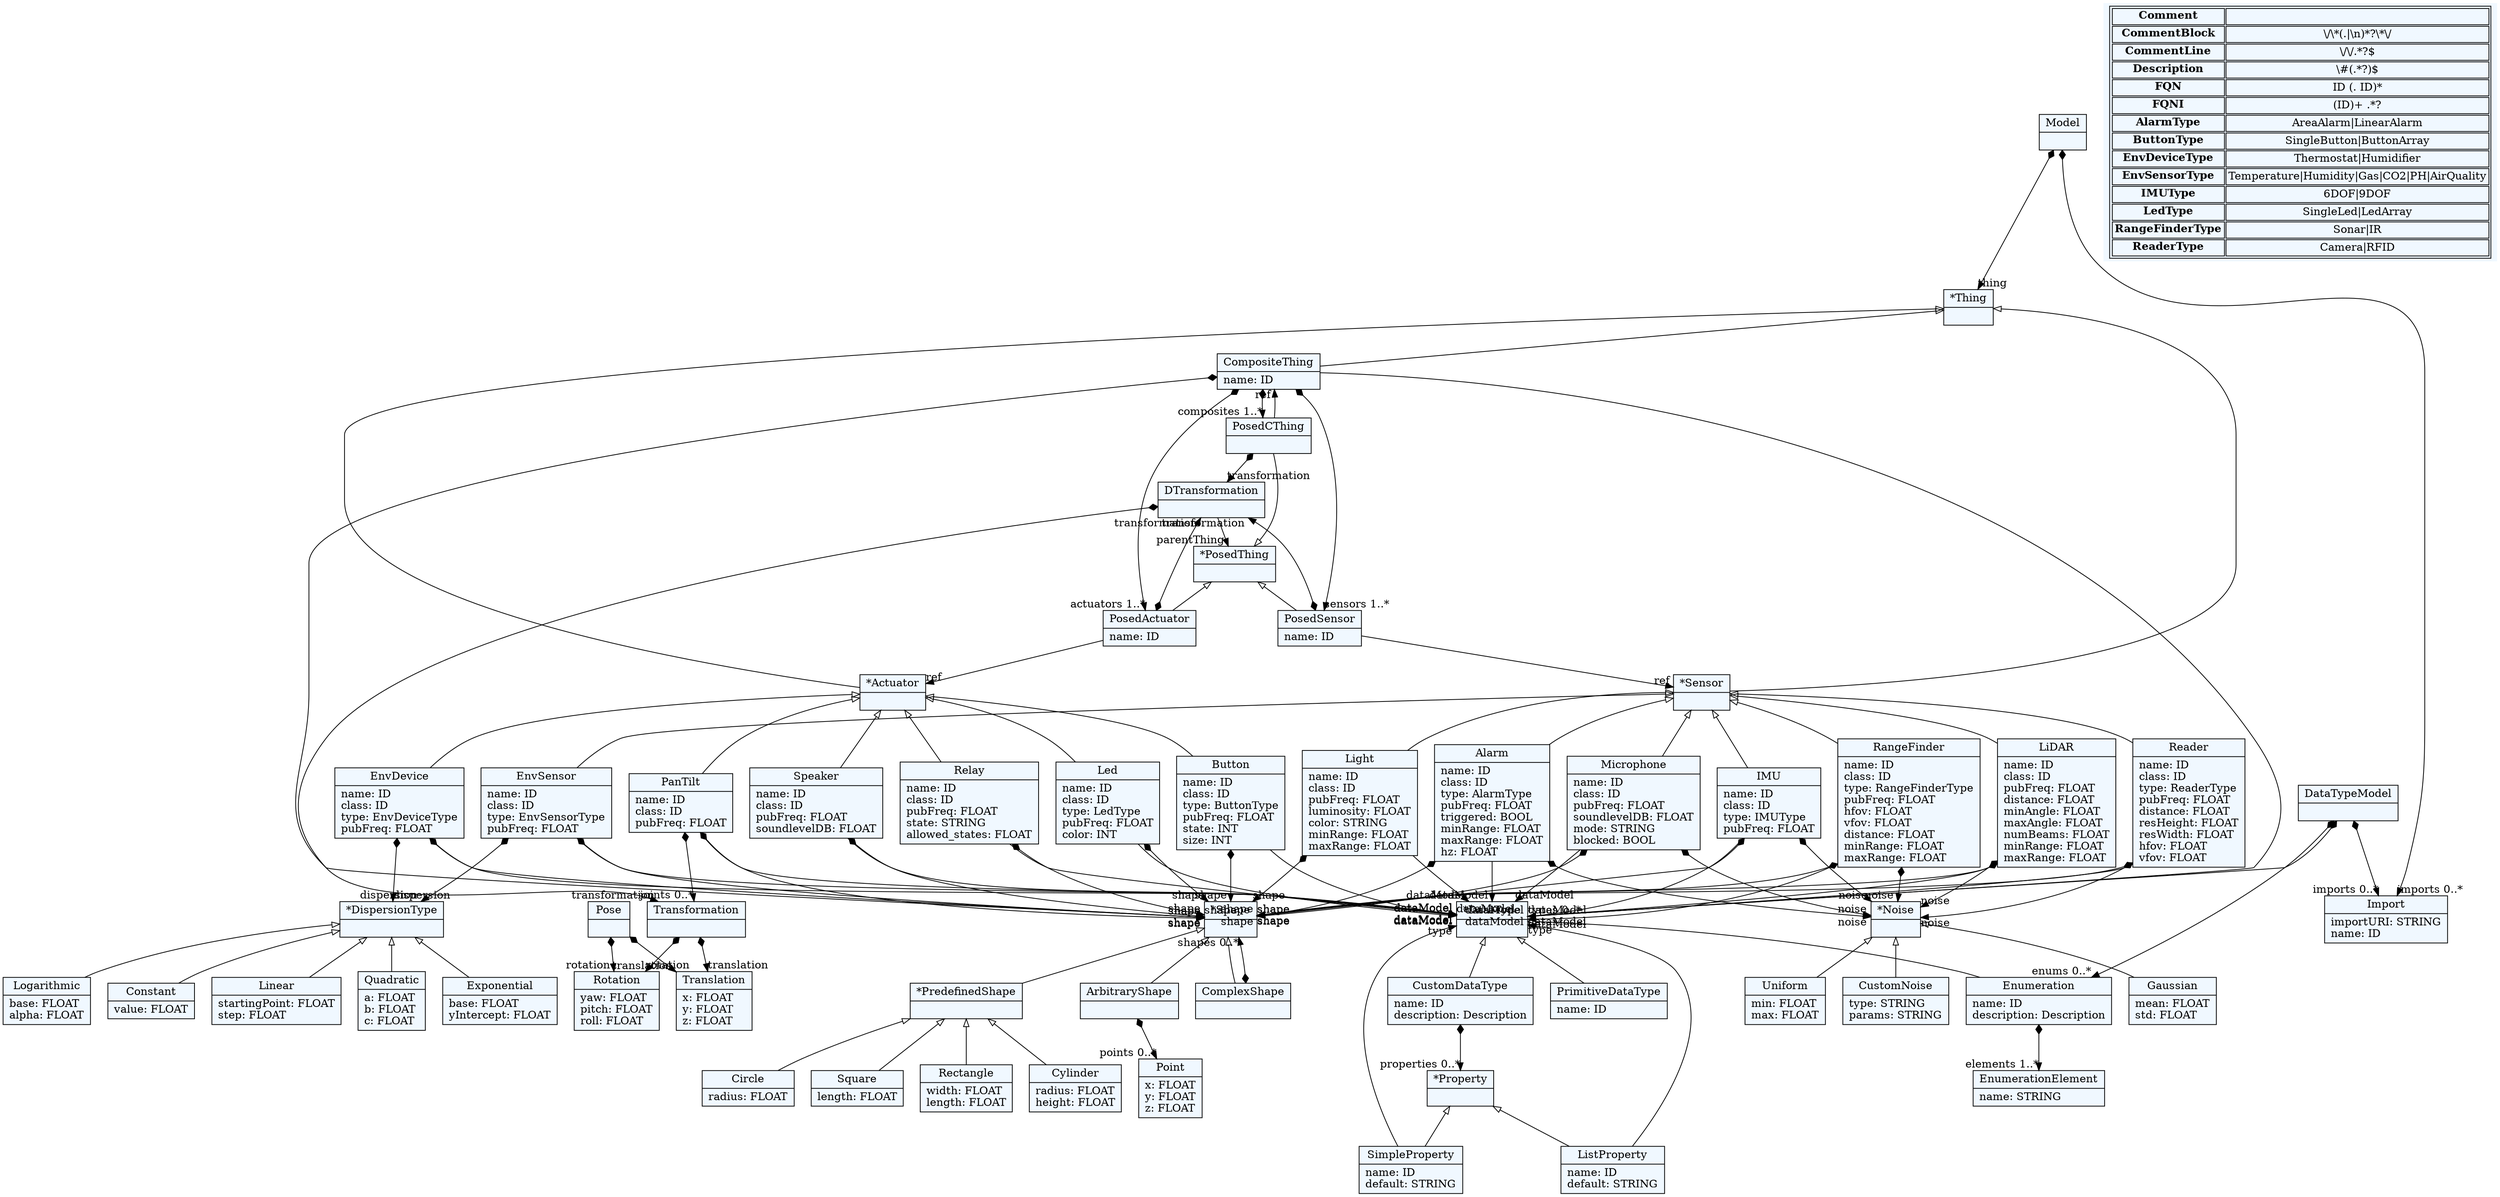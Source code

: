 
    digraph textX {
    fontname = "Bitstream Vera Sans"
    fontsize = 8
    node[
        shape=record,
        style=filled,
        fillcolor=aliceblue
    ]
    nodesep = 0.3
    edge[dir=black,arrowtail=empty]


2317835630880[ label="{Model|}"]

2317835630736[ label="{*Thing|}"]

2317835622432[ label="{CompositeThing|name: ID\l}"]

2317835623776[ label="{*PosedThing|}"]

2317835630256[ label="{PosedCThing|}"]

2317835632032[ label="{PosedSensor|name: ID\l}"]

2317835618544[ label="{PosedActuator|name: ID\l}"]

2317835631744[ label="{*Sensor|}"]

2317835631984[ label="{EnvSensor|name: ID\lclass: ID\ltype: EnvSensorType\lpubFreq: FLOAT\l}"]

2317835628960[ label="{RangeFinder|name: ID\lclass: ID\ltype: RangeFinderType\lpubFreq: FLOAT\lhfov: FLOAT\lvfov: FLOAT\ldistance: FLOAT\lminRange: FLOAT\lmaxRange: FLOAT\l}"]

2317835621520[ label="{LiDAR|name: ID\lclass: ID\lpubFreq: FLOAT\ldistance: FLOAT\lminAngle: FLOAT\lmaxAngle: FLOAT\lnumBeams: FLOAT\lminRange: FLOAT\lmaxRange: FLOAT\l}"]

2317835620464[ label="{Reader|name: ID\lclass: ID\ltype: ReaderType\lpubFreq: FLOAT\ldistance: FLOAT\lresHeight: FLOAT\lresWidth: FLOAT\lhfov: FLOAT\lvfov: FLOAT\l}"]

2317835460944[ label="{Alarm|name: ID\lclass: ID\ltype: AlarmType\lpubFreq: FLOAT\ltriggered: BOOL\lminRange: FLOAT\lmaxRange: FLOAT\lhz: FLOAT\l}"]

2317835454560[ label="{Microphone|name: ID\lclass: ID\lpubFreq: FLOAT\lsoundlevelDB: FLOAT\lmode: STRING\lblocked: BOOL\l}"]

2317835461952[ label="{Light|name: ID\lclass: ID\lpubFreq: FLOAT\lluminosity: FLOAT\lcolor: STRING\lminRange: FLOAT\lmaxRange: FLOAT\l}"]

2317835465168[ label="{IMU|name: ID\lclass: ID\ltype: IMUType\lpubFreq: FLOAT\l}"]

2317835453168[ label="{*Actuator|}"]

2317835461136[ label="{PanTilt|name: ID\lclass: ID\lpubFreq: FLOAT\l}"]

2317835461184[ label="{EnvDevice|name: ID\lclass: ID\ltype: EnvDeviceType\lpubFreq: FLOAT\l}"]

2317835463680[ label="{Relay|name: ID\lclass: ID\lpubFreq: FLOAT\lstate: STRING\lallowed_states: FLOAT\l}"]

2317835466944[ label="{Button|name: ID\lclass: ID\ltype: ButtonType\lpubFreq: FLOAT\lstate: INT\lsize: INT\l}"]

2317835467472[ label="{Led|name: ID\lclass: ID\ltype: LedType\lpubFreq: FLOAT\lcolor: INT\l}"]

2317835468480[ label="{Speaker|name: ID\lclass: ID\lpubFreq: FLOAT\lsoundlevelDB: FLOAT\l}"]

2317835455280[ label="{*Noise|}"]

2317835455712[ label="{Gaussian|mean: FLOAT\lstd: FLOAT\l}"]

2317809278112[ label="{Uniform|min: FLOAT\lmax: FLOAT\l}"]

2317801969840[ label="{CustomNoise|type: STRING\lparams: STRING\l}"]

2317802330528[ label="{DTransformation|}"]

2317835241712[ label="{*DispersionType|}"]

2317835254048[ label="{Constant|value: FLOAT\l}"]

2317835243872[ label="{Linear|startingPoint: FLOAT\lstep: FLOAT\l}"]

2317835243632[ label="{Quadratic|a: FLOAT\lb: FLOAT\lc: FLOAT\l}"]

2317835247472[ label="{Exponential|base: FLOAT\lyIntercept: FLOAT\l}"]

2317835249104[ label="{Logarithmic|base: FLOAT\lalpha: FLOAT\l}"]

2317835544688[ label="{DataTypeModel|}"]

2317835549056[ label="{*DataType|}"]

2317835534992[ label="{CustomDataType|name: ID\ldescription: Description\l}"]

2317835542096[ label="{*Property|}"]

2317835549392[ label="{SimpleProperty|name: ID\ldefault: STRING\l}"]

2317835549248[ label="{ListProperty|name: ID\ldefault: STRING\l}"]

2317835548432[ label="{Enumeration|name: ID\ldescription: Description\l}"]

2317835547328[ label="{EnumerationElement|name: STRING\l}"]

2317835546224[ label="{PrimitiveDataType|name: ID\l}"]

2317835544112[ label="{Import|importURI: STRING\lname: ID\l}"]

2317835539696[ label="{Point|x: FLOAT\ly: FLOAT\lz: FLOAT\l}"]

2317835537536[ label="{Translation|x: FLOAT\ly: FLOAT\lz: FLOAT\l}"]

2317835536720[ label="{Rotation|yaw: FLOAT\lpitch: FLOAT\lroll: FLOAT\l}"]

2317835536048[ label="{Transformation|}"]

2317835535136[ label="{Pose|}"]

2317835535712[ label="{*Shape|}"]

2317835536528[ label="{ComplexShape|}"]

2317835537728[ label="{*PredefinedShape|}"]

2317835539744[ label="{Circle|radius: FLOAT\l}"]

2317835538832[ label="{Square|length: FLOAT\l}"]

2317835539312[ label="{Rectangle|width: FLOAT\llength: FLOAT\l}"]

2317835540128[ label="{Cylinder|radius: FLOAT\lheight: FLOAT\l}"]

2317835543488[ label="{ArbitraryShape|}"]



2317835630880 -> 2317835544112[arrowtail=diamond, dir=both, headlabel="imports 0..*"]
2317835630880 -> 2317835630736[arrowtail=diamond, dir=both, headlabel="thing "]
2317835630736 -> 2317835631744 [dir=back]
2317835630736 -> 2317835453168 [dir=back]
2317835630736 -> 2317835622432 [dir=back]
2317835622432 -> 2317835535712[arrowtail=diamond, dir=both, headlabel="shape "]
2317835622432 -> 2317835632032[arrowtail=diamond, dir=both, headlabel="sensors 1..*"]
2317835622432 -> 2317835618544[arrowtail=diamond, dir=both, headlabel="actuators 1..*"]
2317835622432 -> 2317835630256[arrowtail=diamond, dir=both, headlabel="composites 1..*"]
2317835622432 -> 2317835549056[headlabel="dataModel "]
2317835623776 -> 2317835632032 [dir=back]
2317835623776 -> 2317835618544 [dir=back]
2317835623776 -> 2317835630256 [dir=back]
2317835630256 -> 2317835622432[headlabel="ref "]
2317835630256 -> 2317802330528[arrowtail=diamond, dir=both, headlabel="transformation "]
2317835632032 -> 2317835631744[headlabel="ref "]
2317835632032 -> 2317802330528[arrowtail=diamond, dir=both, headlabel="transformation "]
2317835618544 -> 2317835453168[headlabel="ref "]
2317835618544 -> 2317802330528[arrowtail=diamond, dir=both, headlabel="transformation "]
2317835631744 -> 2317835631984 [dir=back]
2317835631744 -> 2317835628960 [dir=back]
2317835631744 -> 2317835621520 [dir=back]
2317835631744 -> 2317835620464 [dir=back]
2317835631744 -> 2317835460944 [dir=back]
2317835631744 -> 2317835454560 [dir=back]
2317835631744 -> 2317835461952 [dir=back]
2317835631744 -> 2317835465168 [dir=back]
2317835631984 -> 2317835241712[arrowtail=diamond, dir=both, headlabel="dispersion "]
2317835631984 -> 2317835549056[headlabel="dataModel "]
2317835631984 -> 2317835535712[arrowtail=diamond, dir=both, headlabel="shape "]
2317835628960 -> 2317835549056[headlabel="dataModel "]
2317835628960 -> 2317835535712[arrowtail=diamond, dir=both, headlabel="shape "]
2317835628960 -> 2317835455280[arrowtail=diamond, dir=both, headlabel="noise "]
2317835621520 -> 2317835549056[headlabel="dataModel "]
2317835621520 -> 2317835535712[arrowtail=diamond, dir=both, headlabel="shape "]
2317835621520 -> 2317835455280[arrowtail=diamond, dir=both, headlabel="noise "]
2317835620464 -> 2317835549056[headlabel="dataModel "]
2317835620464 -> 2317835535712[arrowtail=diamond, dir=both, headlabel="shape "]
2317835620464 -> 2317835455280[arrowtail=diamond, dir=both, headlabel="noise "]
2317835460944 -> 2317835549056[headlabel="dataModel "]
2317835460944 -> 2317835535712[arrowtail=diamond, dir=both, headlabel="shape "]
2317835460944 -> 2317835455280[arrowtail=diamond, dir=both, headlabel="noise "]
2317835454560 -> 2317835549056[headlabel="dataModel "]
2317835454560 -> 2317835535712[arrowtail=diamond, dir=both, headlabel="shape "]
2317835454560 -> 2317835455280[arrowtail=diamond, dir=both, headlabel="noise "]
2317835461952 -> 2317835549056[headlabel="dataModel "]
2317835461952 -> 2317835535712[arrowtail=diamond, dir=both, headlabel="shape "]
2317835465168 -> 2317835549056[headlabel="dataModel "]
2317835465168 -> 2317835535712[arrowtail=diamond, dir=both, headlabel="shape "]
2317835465168 -> 2317835455280[arrowtail=diamond, dir=both, headlabel="noise "]
2317835453168 -> 2317835461136 [dir=back]
2317835453168 -> 2317835461184 [dir=back]
2317835453168 -> 2317835463680 [dir=back]
2317835453168 -> 2317835466944 [dir=back]
2317835453168 -> 2317835467472 [dir=back]
2317835453168 -> 2317835468480 [dir=back]
2317835461136 -> 2317835549056[headlabel="dataModel "]
2317835461136 -> 2317835536048[arrowtail=diamond, dir=both, headlabel="joints 0..*"]
2317835461136 -> 2317835535712[arrowtail=diamond, dir=both, headlabel="shape "]
2317835461184 -> 2317835241712[arrowtail=diamond, dir=both, headlabel="dispersion "]
2317835461184 -> 2317835549056[headlabel="dataModel "]
2317835461184 -> 2317835535712[arrowtail=diamond, dir=both, headlabel="shape "]
2317835463680 -> 2317835549056[headlabel="dataModel "]
2317835463680 -> 2317835535712[arrowtail=diamond, dir=both, headlabel="shape "]
2317835466944 -> 2317835549056[headlabel="dataModel "]
2317835466944 -> 2317835535712[arrowtail=diamond, dir=both, headlabel="shape "]
2317835467472 -> 2317835549056[headlabel="dataModel "]
2317835467472 -> 2317835535712[arrowtail=diamond, dir=both, headlabel="shape "]
2317835468480 -> 2317835549056[headlabel="dataModel "]
2317835468480 -> 2317835535712[arrowtail=diamond, dir=both, headlabel="shape "]
2317835455280 -> 2317835455712 [dir=back]
2317835455280 -> 2317809278112 [dir=back]
2317835455280 -> 2317801969840 [dir=back]
2317802330528 -> 2317835536048[arrowtail=diamond, dir=both, headlabel="transformation "]
2317802330528 -> 2317835623776[headlabel="parentThing "]
2317835241712 -> 2317835254048 [dir=back]
2317835241712 -> 2317835243872 [dir=back]
2317835241712 -> 2317835243632 [dir=back]
2317835241712 -> 2317835247472 [dir=back]
2317835241712 -> 2317835249104 [dir=back]
2317835544688 -> 2317835544112[arrowtail=diamond, dir=both, headlabel="imports 0..*"]
2317835544688 -> 2317835549056[arrowtail=diamond, dir=both, headlabel="types 0..*"]
2317835544688 -> 2317835548432[arrowtail=diamond, dir=both, headlabel="enums 0..*"]
2317835549056 -> 2317835546224 [dir=back]
2317835549056 -> 2317835548432 [dir=back]
2317835549056 -> 2317835534992 [dir=back]
2317835534992 -> 2317835542096[arrowtail=diamond, dir=both, headlabel="properties 0..*"]
2317835542096 -> 2317835549248 [dir=back]
2317835542096 -> 2317835549392 [dir=back]
2317835549392 -> 2317835549056[headlabel="type "]
2317835549248 -> 2317835549056[headlabel="type "]
2317835548432 -> 2317835547328[arrowtail=diamond, dir=both, headlabel="elements 1..*"]
2317835536048 -> 2317835537536[arrowtail=diamond, dir=both, headlabel="translation "]
2317835536048 -> 2317835536720[arrowtail=diamond, dir=both, headlabel="rotation "]
2317835535136 -> 2317835537536[arrowtail=diamond, dir=both, headlabel="translation "]
2317835535136 -> 2317835536720[arrowtail=diamond, dir=both, headlabel="rotation "]
2317835535712 -> 2317835537728 [dir=back]
2317835535712 -> 2317835543488 [dir=back]
2317835535712 -> 2317835536528 [dir=back]
2317835536528 -> 2317835535712[arrowtail=diamond, dir=both, headlabel="shapes 0..*"]
2317835537728 -> 2317835539744 [dir=back]
2317835537728 -> 2317835538832 [dir=back]
2317835537728 -> 2317835539312 [dir=back]
2317835537728 -> 2317835540128 [dir=back]
2317835543488 -> 2317835539696[arrowtail=diamond, dir=both, headlabel="points 0..*"]
match_rules [ shape=plaintext, label=< <table>
	<tr>
		<td><b>Comment</b></td><td></td>
	</tr>
	<tr>
		<td><b>CommentBlock</b></td><td>\/\*(.|\n)*?\*\/</td>
	</tr>
	<tr>
		<td><b>CommentLine</b></td><td>\/\/.*?$</td>
	</tr>
	<tr>
		<td><b>Description</b></td><td>\#(.*?)$</td>
	</tr>
	<tr>
		<td><b>FQN</b></td><td>ID (. ID)*</td>
	</tr>
	<tr>
		<td><b>FQNI</b></td><td>(ID)+ .*?</td>
	</tr>
	<tr>
		<td><b>AlarmType</b></td><td>AreaAlarm|LinearAlarm</td>
	</tr>
	<tr>
		<td><b>ButtonType</b></td><td>SingleButton|ButtonArray</td>
	</tr>
	<tr>
		<td><b>EnvDeviceType</b></td><td>Thermostat|Humidifier</td>
	</tr>
	<tr>
		<td><b>EnvSensorType</b></td><td>Temperature|Humidity|Gas|CO2|PH|AirQuality</td>
	</tr>
	<tr>
		<td><b>IMUType</b></td><td>6DOF|9DOF</td>
	</tr>
	<tr>
		<td><b>LedType</b></td><td>SingleLed|LedArray</td>
	</tr>
	<tr>
		<td><b>RangeFinderType</b></td><td>Sonar|IR</td>
	</tr>
	<tr>
		<td><b>ReaderType</b></td><td>Camera|RFID</td>
	</tr>
</table> >]


}
